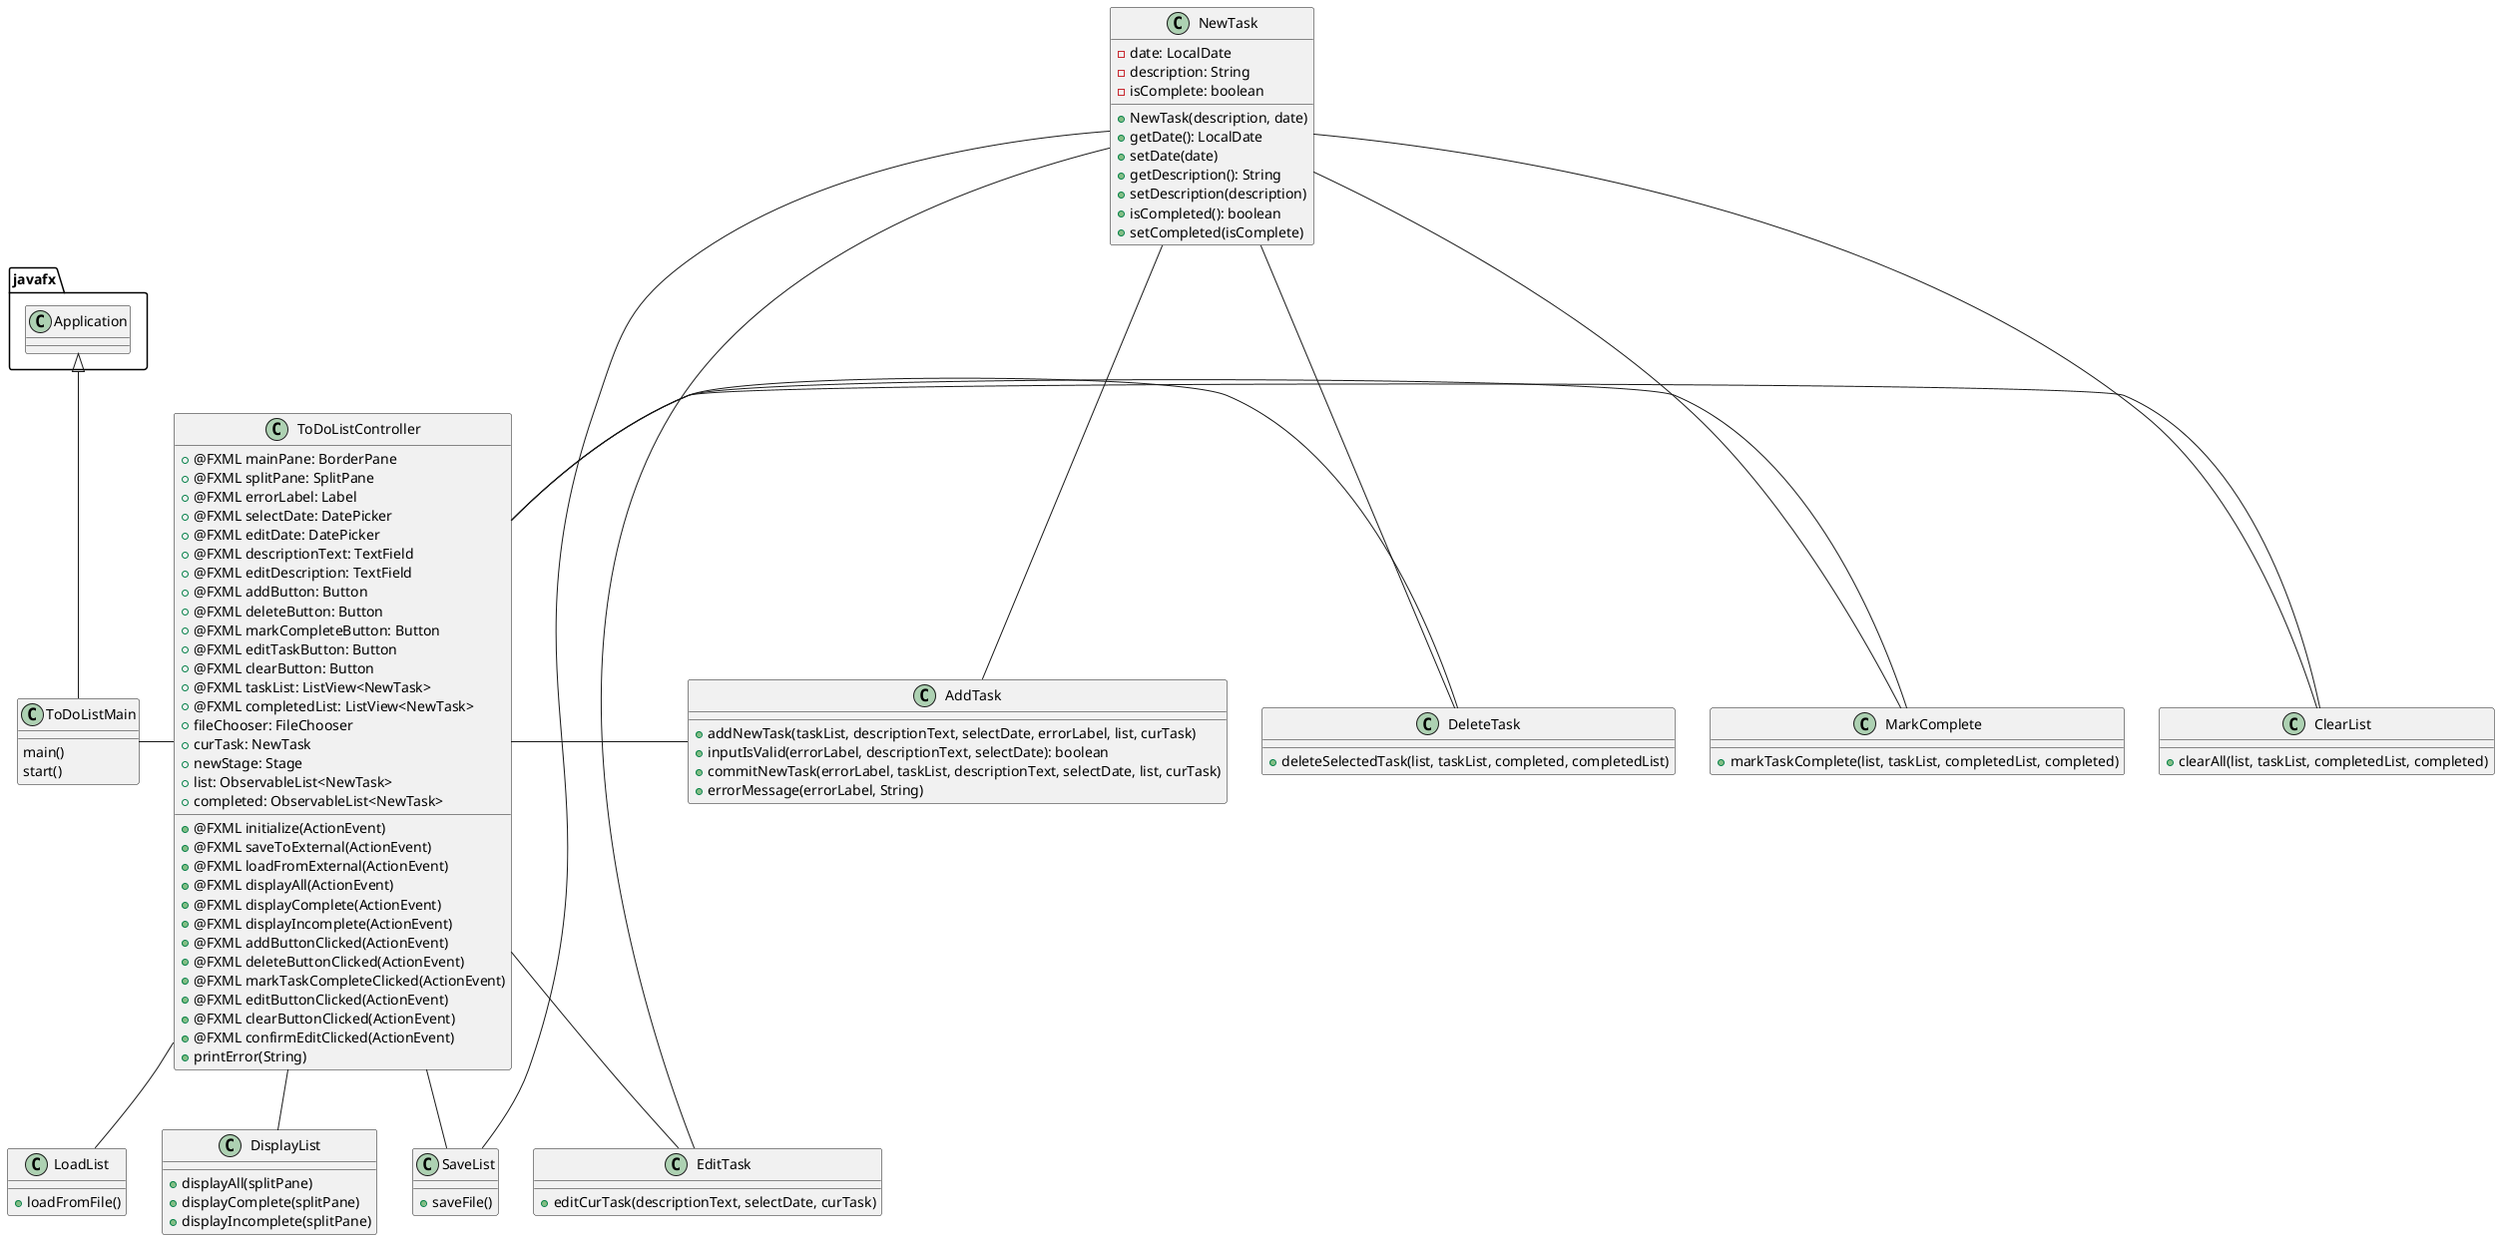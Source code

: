 @startuml
'https://plantuml.com/class-diagram

class ToDoListMain {
    main()
    start()
}

class ToDoListController {
    + @FXML mainPane: BorderPane
    + @FXML splitPane: SplitPane
    + @FXML errorLabel: Label
    + @FXML selectDate: DatePicker
    + @FXML editDate: DatePicker
    + @FXML descriptionText: TextField
    + @FXML editDescription: TextField
    + @FXML addButton: Button
    + @FXML deleteButton: Button
    + @FXML markCompleteButton: Button
    + @FXML editTaskButton: Button
    + @FXML clearButton: Button
    + @FXML taskList: ListView<NewTask>
    + @FXML completedList: ListView<NewTask>
    + fileChooser: FileChooser
    + curTask: NewTask
    + newStage: Stage
    + list: ObservableList<NewTask>
    + completed: ObservableList<NewTask>

    + @FXML initialize(ActionEvent)
    + @FXML saveToExternal(ActionEvent)
    + @FXML loadFromExternal(ActionEvent)
    + @FXML displayAll(ActionEvent)
    + @FXML displayComplete(ActionEvent)
    + @FXML displayIncomplete(ActionEvent)
    + @FXML addButtonClicked(ActionEvent)
    + @FXML deleteButtonClicked(ActionEvent)
    + @FXML markTaskCompleteClicked(ActionEvent)
    + @FXML editButtonClicked(ActionEvent)
    + @FXML clearButtonClicked(ActionEvent)
    + @FXML confirmEditClicked(ActionEvent)
    + printError(String)
}

class NewTask {
    - date: LocalDate
    - description: String
    - isComplete: boolean

    + NewTask(description, date)
    + getDate(): LocalDate
    + setDate(date)
    + getDescription(): String
    + setDescription(description)
    + isCompleted(): boolean
    + setCompleted(isComplete)
}

class AddTask {
    + addNewTask(taskList, descriptionText, selectDate, errorLabel, list, curTask)
    + inputIsValid(errorLabel, descriptionText, selectDate): boolean
    + commitNewTask(errorLabel, taskList, descriptionText, selectDate, list, curTask)
    + errorMessage(errorLabel, String)
}

class DeleteTask {
    + deleteSelectedTask(list, taskList, completed, completedList)
}

class MarkComplete {
    + markTaskComplete(list, taskList, completedList, completed)
}

class DisplayList {
    + displayAll(splitPane)
    + displayComplete(splitPane)
    + displayIncomplete(splitPane)
}

class ClearList {
    + clearAll(list, taskList, completedList, completed)
}

class EditTask {
    + editCurTask(descriptionText, selectDate, curTask)
}

class SaveList {
    + saveFile()
}

class LoadList {
    + loadFromFile()
}

javafx.Application <|-- ToDoListMain
ToDoListMain - ToDoListController
ToDoListController - AddTask
ToDoListController - DeleteTask
ToDoListController - MarkComplete
ToDoListController -- EditTask
ToDoListController - ClearList
ToDoListController -- DisplayList
ToDoListController -- SaveList
ToDoListController -- LoadList
NewTask --- AddTask
NewTask --- DeleteTask
NewTask --- MarkComplete
NewTask - EditTask
NewTask --- ClearList
NewTask - SaveList

@enduml